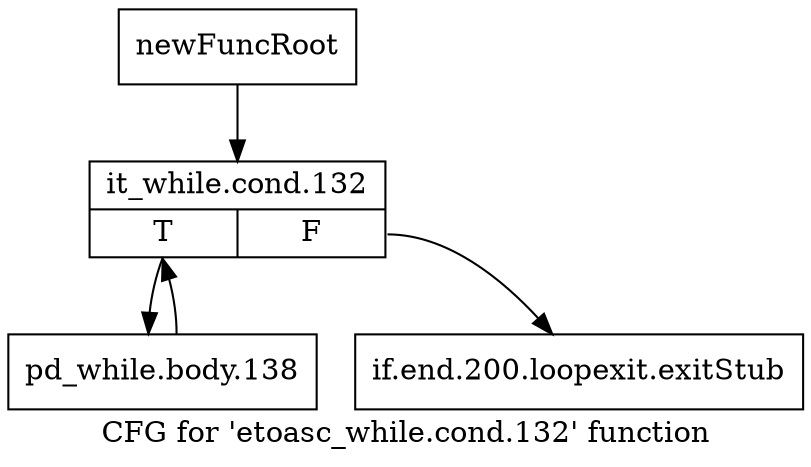 digraph "CFG for 'etoasc_while.cond.132' function" {
	label="CFG for 'etoasc_while.cond.132' function";

	Node0xb7e8fc0 [shape=record,label="{newFuncRoot}"];
	Node0xb7e8fc0 -> Node0xb7efbc0;
	Node0xb7efb70 [shape=record,label="{if.end.200.loopexit.exitStub}"];
	Node0xb7efbc0 [shape=record,label="{it_while.cond.132|{<s0>T|<s1>F}}"];
	Node0xb7efbc0:s0 -> Node0xb7efc10;
	Node0xb7efbc0:s1 -> Node0xb7efb70;
	Node0xb7efc10 [shape=record,label="{pd_while.body.138}"];
	Node0xb7efc10 -> Node0xb7efbc0;
}
